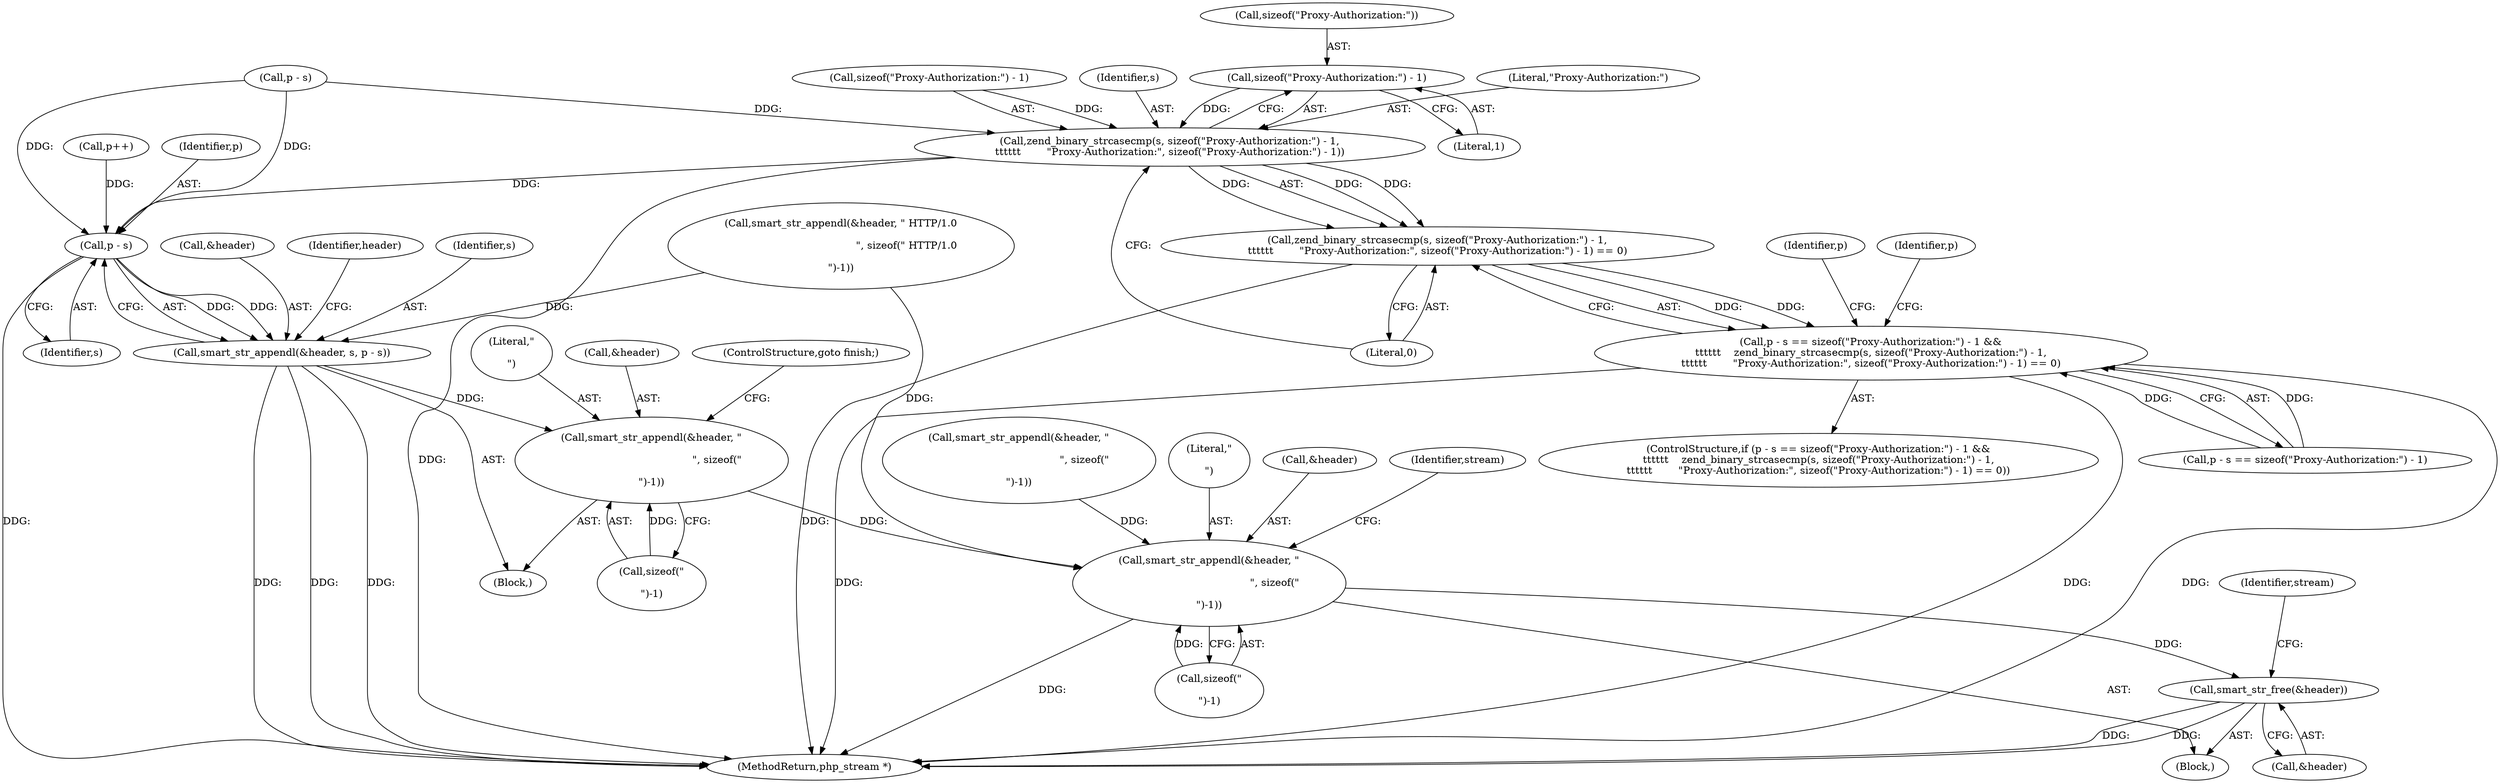 digraph "0_php-src_523f230c831d7b33353203fa34aee4e92ac12bba@API" {
"1000939" [label="(Call,sizeof(\"Proxy-Authorization:\") - 1)"];
"1000932" [label="(Call,zend_binary_strcasecmp(s, sizeof(\"Proxy-Authorization:\") - 1,\n\t\t\t\t\t\t        \"Proxy-Authorization:\", sizeof(\"Proxy-Authorization:\") - 1))"];
"1000931" [label="(Call,zend_binary_strcasecmp(s, sizeof(\"Proxy-Authorization:\") - 1,\n\t\t\t\t\t\t        \"Proxy-Authorization:\", sizeof(\"Proxy-Authorization:\") - 1) == 0)"];
"1000922" [label="(Call,p - s == sizeof(\"Proxy-Authorization:\") - 1 &&\n\t\t\t\t\t\t    zend_binary_strcasecmp(s, sizeof(\"Proxy-Authorization:\") - 1,\n\t\t\t\t\t\t        \"Proxy-Authorization:\", sizeof(\"Proxy-Authorization:\") - 1) == 0)"];
"1000966" [label="(Call,p - s)"];
"1000962" [label="(Call,smart_str_appendl(&header, s, p - s))"];
"1000969" [label="(Call,smart_str_appendl(&header, \"\r\n\", sizeof(\"\r\n\")-1))"];
"1001017" [label="(Call,smart_str_appendl(&header, \"\r\n\", sizeof(\"\r\n\")-1))"];
"1001044" [label="(Call,smart_str_free(&header))"];
"1000977" [label="(ControlStructure,goto finish;)"];
"1001028" [label="(Identifier,stream)"];
"1000972" [label="(Literal,\"\r\n\")"];
"1000922" [label="(Call,p - s == sizeof(\"Proxy-Authorization:\") - 1 &&\n\t\t\t\t\t\t    zend_binary_strcasecmp(s, sizeof(\"Proxy-Authorization:\") - 1,\n\t\t\t\t\t\t        \"Proxy-Authorization:\", sizeof(\"Proxy-Authorization:\") - 1) == 0)"];
"1000973" [label="(Call,sizeof(\"\r\n\")-1)"];
"1000943" [label="(Literal,0)"];
"1000923" [label="(Call,p - s == sizeof(\"Proxy-Authorization:\") - 1)"];
"1000942" [label="(Literal,1)"];
"1000938" [label="(Literal,\"Proxy-Authorization:\")"];
"1000960" [label="(Call,p++)"];
"1000971" [label="(Identifier,header)"];
"1000969" [label="(Call,smart_str_appendl(&header, \"\r\n\", sizeof(\"\r\n\")-1))"];
"1001017" [label="(Call,smart_str_appendl(&header, \"\r\n\", sizeof(\"\r\n\")-1))"];
"1000813" [label="(Call,smart_str_appendl(&header, \"\r\n\", sizeof(\"\r\n\")-1))"];
"1000965" [label="(Identifier,s)"];
"1000962" [label="(Call,smart_str_appendl(&header, s, p - s))"];
"1001021" [label="(Call,sizeof(\"\r\n\")-1)"];
"1001020" [label="(Literal,\"\r\n\")"];
"1000968" [label="(Identifier,s)"];
"1000940" [label="(Call,sizeof(\"Proxy-Authorization:\"))"];
"1000652" [label="(Call,smart_str_appendl(&header, \" HTTP/1.0\r\n\", sizeof(\" HTTP/1.0\r\n\")-1))"];
"1000967" [label="(Identifier,p)"];
"1000934" [label="(Call,sizeof(\"Proxy-Authorization:\") - 1)"];
"1000944" [label="(Block,)"];
"1003233" [label="(MethodReturn,php_stream *)"];
"1000963" [label="(Call,&header)"];
"1000949" [label="(Identifier,p)"];
"1000970" [label="(Call,&header)"];
"1000596" [label="(Block,)"];
"1000984" [label="(Identifier,p)"];
"1001045" [label="(Call,&header)"];
"1000939" [label="(Call,sizeof(\"Proxy-Authorization:\") - 1)"];
"1000966" [label="(Call,p - s)"];
"1000931" [label="(Call,zend_binary_strcasecmp(s, sizeof(\"Proxy-Authorization:\") - 1,\n\t\t\t\t\t\t        \"Proxy-Authorization:\", sizeof(\"Proxy-Authorization:\") - 1) == 0)"];
"1001048" [label="(Identifier,stream)"];
"1000921" [label="(ControlStructure,if (p - s == sizeof(\"Proxy-Authorization:\") - 1 &&\n\t\t\t\t\t\t    zend_binary_strcasecmp(s, sizeof(\"Proxy-Authorization:\") - 1,\n\t\t\t\t\t\t        \"Proxy-Authorization:\", sizeof(\"Proxy-Authorization:\") - 1) == 0))"];
"1001018" [label="(Call,&header)"];
"1000933" [label="(Identifier,s)"];
"1000932" [label="(Call,zend_binary_strcasecmp(s, sizeof(\"Proxy-Authorization:\") - 1,\n\t\t\t\t\t\t        \"Proxy-Authorization:\", sizeof(\"Proxy-Authorization:\") - 1))"];
"1001044" [label="(Call,smart_str_free(&header))"];
"1000924" [label="(Call,p - s)"];
"1000939" -> "1000932"  [label="AST: "];
"1000939" -> "1000942"  [label="CFG: "];
"1000940" -> "1000939"  [label="AST: "];
"1000942" -> "1000939"  [label="AST: "];
"1000932" -> "1000939"  [label="CFG: "];
"1000939" -> "1000932"  [label="DDG: "];
"1000932" -> "1000931"  [label="AST: "];
"1000933" -> "1000932"  [label="AST: "];
"1000934" -> "1000932"  [label="AST: "];
"1000938" -> "1000932"  [label="AST: "];
"1000943" -> "1000932"  [label="CFG: "];
"1000932" -> "1003233"  [label="DDG: "];
"1000932" -> "1000931"  [label="DDG: "];
"1000932" -> "1000931"  [label="DDG: "];
"1000932" -> "1000931"  [label="DDG: "];
"1000924" -> "1000932"  [label="DDG: "];
"1000934" -> "1000932"  [label="DDG: "];
"1000932" -> "1000966"  [label="DDG: "];
"1000931" -> "1000922"  [label="AST: "];
"1000931" -> "1000943"  [label="CFG: "];
"1000943" -> "1000931"  [label="AST: "];
"1000922" -> "1000931"  [label="CFG: "];
"1000931" -> "1003233"  [label="DDG: "];
"1000931" -> "1000922"  [label="DDG: "];
"1000931" -> "1000922"  [label="DDG: "];
"1000922" -> "1000921"  [label="AST: "];
"1000922" -> "1000923"  [label="CFG: "];
"1000923" -> "1000922"  [label="AST: "];
"1000949" -> "1000922"  [label="CFG: "];
"1000984" -> "1000922"  [label="CFG: "];
"1000922" -> "1003233"  [label="DDG: "];
"1000922" -> "1003233"  [label="DDG: "];
"1000922" -> "1003233"  [label="DDG: "];
"1000923" -> "1000922"  [label="DDG: "];
"1000923" -> "1000922"  [label="DDG: "];
"1000966" -> "1000962"  [label="AST: "];
"1000966" -> "1000968"  [label="CFG: "];
"1000967" -> "1000966"  [label="AST: "];
"1000968" -> "1000966"  [label="AST: "];
"1000962" -> "1000966"  [label="CFG: "];
"1000966" -> "1003233"  [label="DDG: "];
"1000966" -> "1000962"  [label="DDG: "];
"1000966" -> "1000962"  [label="DDG: "];
"1000924" -> "1000966"  [label="DDG: "];
"1000924" -> "1000966"  [label="DDG: "];
"1000960" -> "1000966"  [label="DDG: "];
"1000962" -> "1000944"  [label="AST: "];
"1000963" -> "1000962"  [label="AST: "];
"1000965" -> "1000962"  [label="AST: "];
"1000971" -> "1000962"  [label="CFG: "];
"1000962" -> "1003233"  [label="DDG: "];
"1000962" -> "1003233"  [label="DDG: "];
"1000962" -> "1003233"  [label="DDG: "];
"1000652" -> "1000962"  [label="DDG: "];
"1000962" -> "1000969"  [label="DDG: "];
"1000969" -> "1000944"  [label="AST: "];
"1000969" -> "1000973"  [label="CFG: "];
"1000970" -> "1000969"  [label="AST: "];
"1000972" -> "1000969"  [label="AST: "];
"1000973" -> "1000969"  [label="AST: "];
"1000977" -> "1000969"  [label="CFG: "];
"1000973" -> "1000969"  [label="DDG: "];
"1000969" -> "1001017"  [label="DDG: "];
"1001017" -> "1000596"  [label="AST: "];
"1001017" -> "1001021"  [label="CFG: "];
"1001018" -> "1001017"  [label="AST: "];
"1001020" -> "1001017"  [label="AST: "];
"1001021" -> "1001017"  [label="AST: "];
"1001028" -> "1001017"  [label="CFG: "];
"1001017" -> "1003233"  [label="DDG: "];
"1000813" -> "1001017"  [label="DDG: "];
"1000652" -> "1001017"  [label="DDG: "];
"1001021" -> "1001017"  [label="DDG: "];
"1001017" -> "1001044"  [label="DDG: "];
"1001044" -> "1000596"  [label="AST: "];
"1001044" -> "1001045"  [label="CFG: "];
"1001045" -> "1001044"  [label="AST: "];
"1001048" -> "1001044"  [label="CFG: "];
"1001044" -> "1003233"  [label="DDG: "];
"1001044" -> "1003233"  [label="DDG: "];
}
